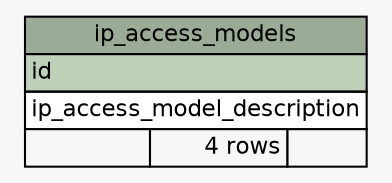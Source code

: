 // dot 2.2.1 on Windows 10 10.0
// SchemaSpy rev 590
digraph "ip_access_models" {
  graph [
    rankdir="RL"
    bgcolor="#f7f7f7"
    nodesep="0.18"
    ranksep="0.46"
    fontname="Helvetica"
    fontsize="11"
  ];
  node [
    fontname="Helvetica"
    fontsize="11"
    shape="plaintext"
  ];
  edge [
    arrowsize="0.8"
  ];
  "ip_access_models" [
    label=<
    <TABLE BORDER="0" CELLBORDER="1" CELLSPACING="0" BGCOLOR="#ffffff">
      <TR><TD COLSPAN="3" BGCOLOR="#9bab96" ALIGN="CENTER">ip_access_models</TD></TR>
      <TR><TD PORT="id" COLSPAN="3" BGCOLOR="#bed1b8" ALIGN="LEFT">id</TD></TR>
      <TR><TD PORT="ip_access_model_description" COLSPAN="3" ALIGN="LEFT">ip_access_model_description</TD></TR>
      <TR><TD ALIGN="LEFT" BGCOLOR="#f7f7f7">  </TD><TD ALIGN="RIGHT" BGCOLOR="#f7f7f7">4 rows</TD><TD ALIGN="RIGHT" BGCOLOR="#f7f7f7">  </TD></TR>
    </TABLE>>
    URL="tables/ip_access_models.html"
    tooltip="ip_access_models"
  ];
}
